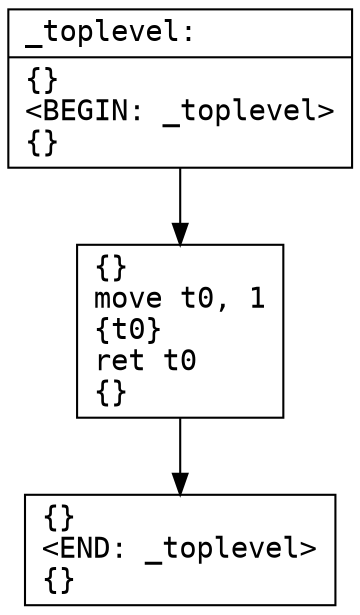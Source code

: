 digraph CFG {
  node [shape=record fontname="courier"]
  _toplevel0 [label="{_toplevel:\l|\{\}\l\<BEGIN: _toplevel\>\l\{\}\l}"];
  _toplevel1 [label="{\{\}\lmove  t0, 1\l\{t0\}\lret  t0\l\{\}\l}"];
  _toplevel2 [label="{\{\}\l\<END: _toplevel\>\l\{\}\l}"];

  _toplevel0 -> _toplevel1
  _toplevel1 -> _toplevel2
  }

